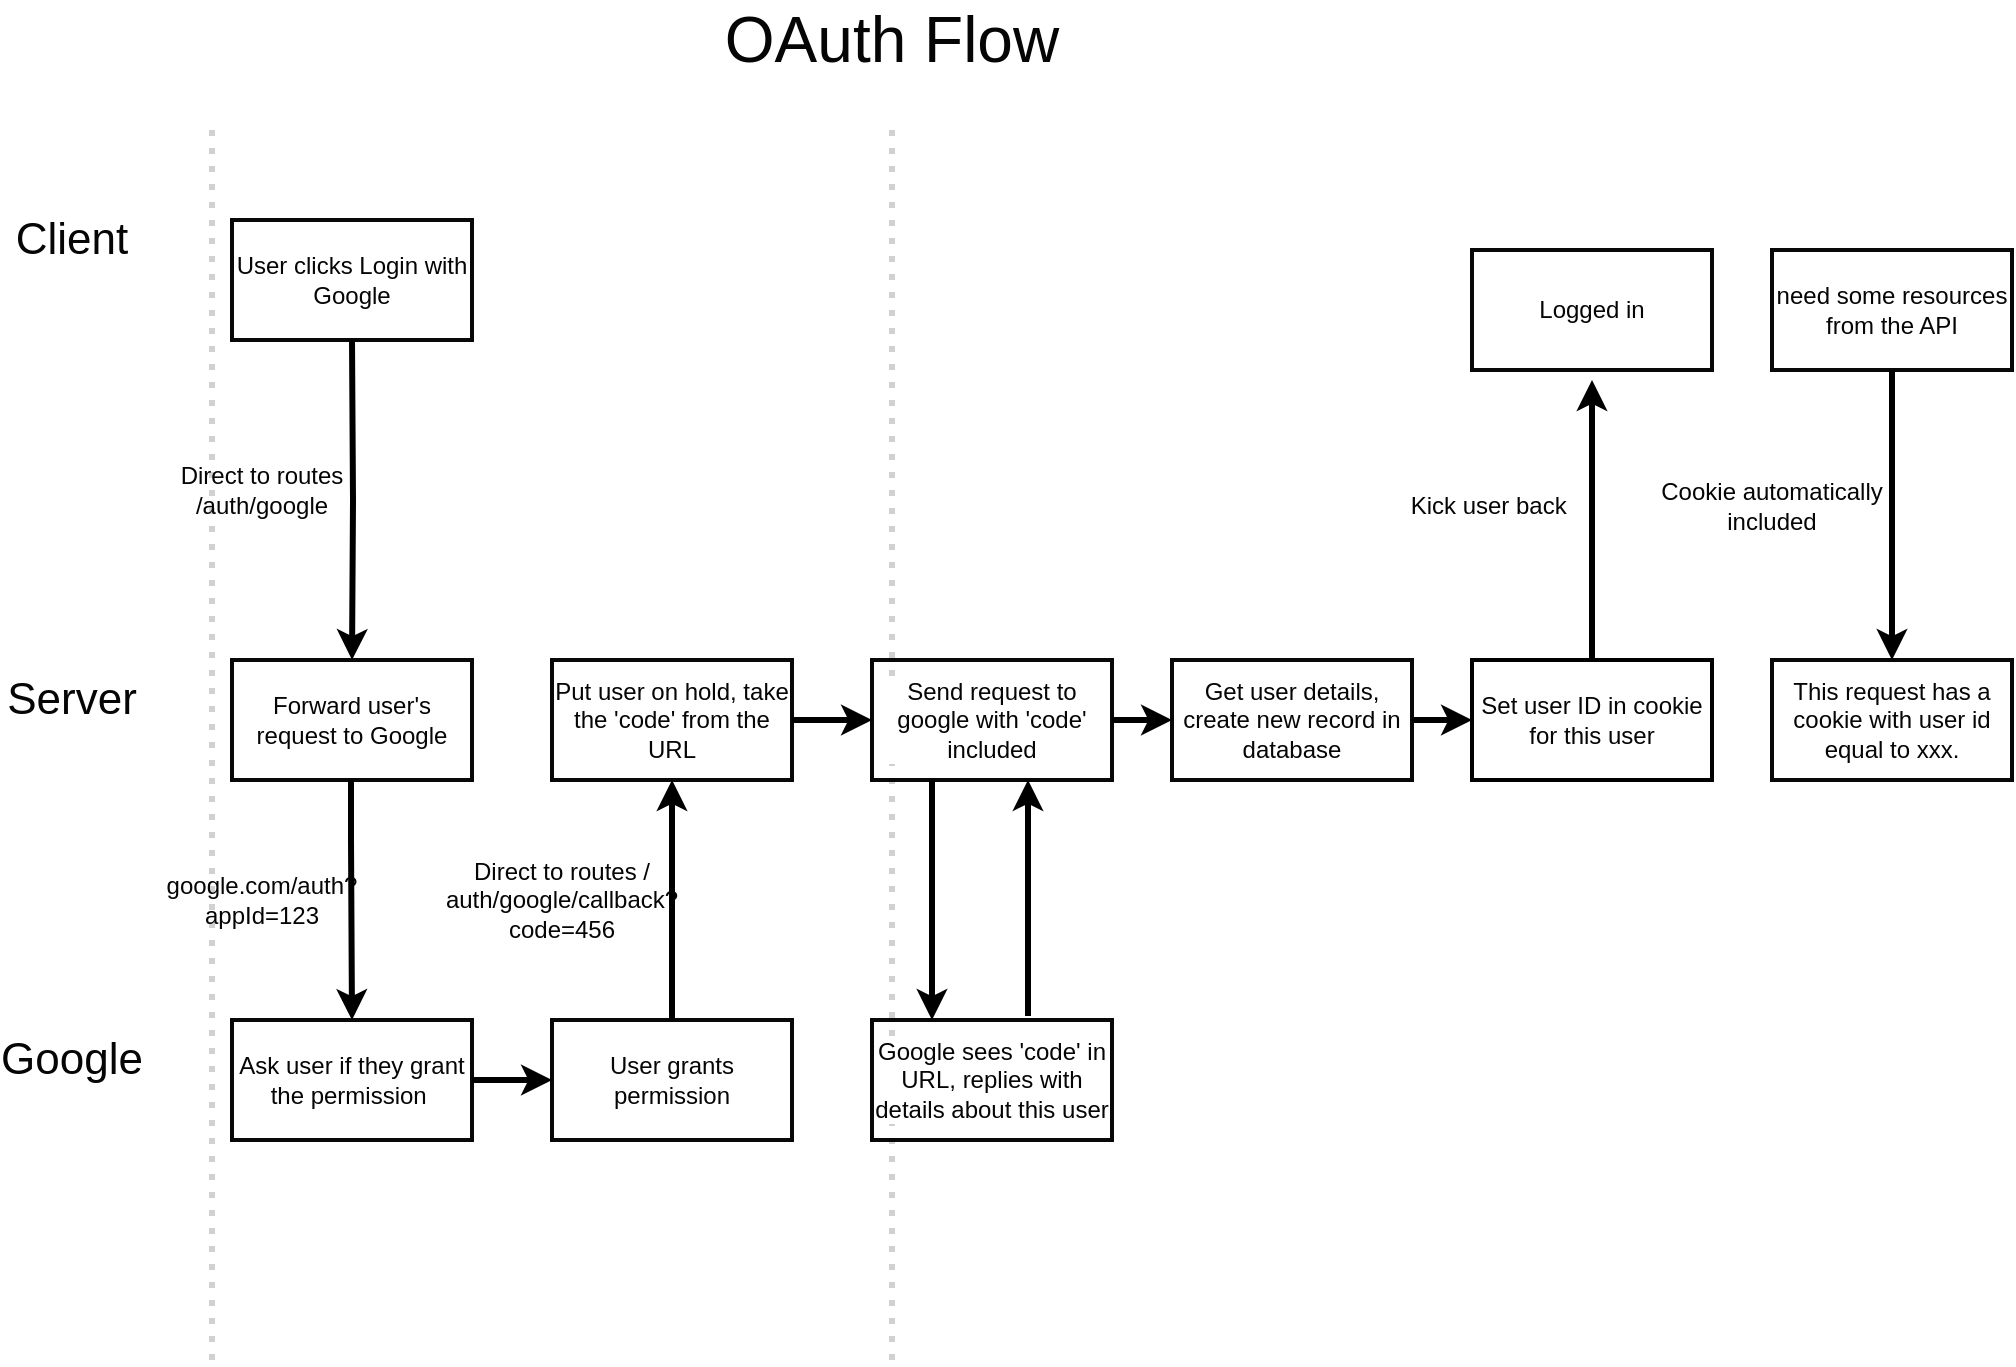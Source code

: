 <mxfile version="14.0.4" type="device"><diagram id="9bc33a3f-3db8-9ebd-eea1-89440c294d3e" name="003 - oauth"><mxGraphModel dx="772" dy="472" grid="1" gridSize="10" guides="1" tooltips="1" connect="1" arrows="1" fold="1" page="1" pageScale="1" pageWidth="1100" pageHeight="850" background="#ffffff" math="0" shadow="0"><root><mxCell id="0"/><mxCell id="1" parent="0"/><mxCell id="51" value="" style="endArrow=none;html=1;strokeWidth=3;fontSize=32;fontColor=#050505;fillColor=#f5f5f5;strokeColor=#D1D1D1;dashed=1;dashPattern=1 2;" parent="1" edge="1"><mxGeometry width="50" height="50" relative="1" as="geometry"><mxPoint x="580" y="830" as="sourcePoint"/><mxPoint x="580" y="210" as="targetPoint"/></mxGeometry></mxCell><mxCell id="12" value="OAuth Flow" style="text;html=1;strokeColor=none;fillColor=none;align=center;verticalAlign=middle;whiteSpace=wrap;rounded=0;shadow=0;fontSize=32;fontColor=#050505;" parent="1" vertex="1"><mxGeometry x="490" y="150" width="180" height="40" as="geometry"/></mxCell><mxCell id="13" value="" style="endArrow=none;html=1;strokeWidth=3;fontSize=32;fontColor=#050505;fillColor=#f5f5f5;strokeColor=#D1D1D1;dashed=1;dashPattern=1 2;" parent="1" edge="1"><mxGeometry width="50" height="50" relative="1" as="geometry"><mxPoint x="240" y="830" as="sourcePoint"/><mxPoint x="240" y="210" as="targetPoint"/></mxGeometry></mxCell><mxCell id="16" value="Server" style="text;html=1;strokeColor=none;fillColor=none;align=center;verticalAlign=middle;whiteSpace=wrap;rounded=0;shadow=0;fontSize=22;fontColor=#050505;" parent="1" vertex="1"><mxGeometry x="150" y="490" width="40" height="20" as="geometry"/></mxCell><mxCell id="18" value="Google" style="text;html=1;strokeColor=none;fillColor=none;align=center;verticalAlign=middle;whiteSpace=wrap;rounded=0;shadow=0;fontSize=22;fontColor=#050505;" parent="1" vertex="1"><mxGeometry x="150" y="670" width="40" height="20" as="geometry"/></mxCell><mxCell id="fevbNdU4zi8LO-xdDSmi-62" value="User clicks Login with Google" style="rounded=0;whiteSpace=wrap;html=1;shadow=0;strokeColor=#080808;strokeWidth=2;fillColor=#ffffff;fontSize=12;fontColor=#050505;align=center;labelBackgroundColor=#ffffff;" parent="1" vertex="1"><mxGeometry x="250" y="260" width="120" height="60" as="geometry"/></mxCell><mxCell id="fevbNdU4zi8LO-xdDSmi-63" value="Forward user's request to Google" style="rounded=0;whiteSpace=wrap;html=1;shadow=0;strokeColor=#080808;strokeWidth=2;fillColor=#ffffff;fontSize=12;fontColor=#050505;align=center;labelBackgroundColor=#ffffff;" parent="1" vertex="1"><mxGeometry x="250" y="480" width="120" height="60" as="geometry"/></mxCell><mxCell id="fevbNdU4zi8LO-xdDSmi-64" value="Ask user if they grant the permission&amp;nbsp;" style="rounded=0;whiteSpace=wrap;html=1;shadow=0;strokeColor=#080808;strokeWidth=2;fillColor=#ffffff;fontSize=12;fontColor=#050505;align=center;labelBackgroundColor=#ffffff;" parent="1" vertex="1"><mxGeometry x="250" y="660" width="120" height="60" as="geometry"/></mxCell><mxCell id="fevbNdU4zi8LO-xdDSmi-65" value="Direct to routes &lt;br&gt;/auth/google" style="text;html=1;strokeColor=none;fillColor=none;align=center;verticalAlign=middle;whiteSpace=wrap;rounded=0;shadow=0;labelBackgroundColor=none;fontSize=12;fontColor=#050505;rotation=0;" parent="1" vertex="1"><mxGeometry x="180" y="380" width="170" height="30" as="geometry"/></mxCell><mxCell id="fevbNdU4zi8LO-xdDSmi-66" style="edgeStyle=orthogonalEdgeStyle;rounded=0;html=1;exitX=1;exitY=0.5;entryX=0.5;entryY=0;startArrow=none;startFill=0;jettySize=auto;orthogonalLoop=1;strokeWidth=3;fontSize=22;fontColor=#050505;entryDx=0;entryDy=0;" parent="1" target="fevbNdU4zi8LO-xdDSmi-63" edge="1"><mxGeometry relative="1" as="geometry"><mxPoint x="310" y="320" as="sourcePoint"/><mxPoint x="530" y="320" as="targetPoint"/></mxGeometry></mxCell><mxCell id="fevbNdU4zi8LO-xdDSmi-67" value="google.com/auth?appId=123" style="text;html=1;strokeColor=none;fillColor=none;align=center;verticalAlign=middle;whiteSpace=wrap;rounded=0;shadow=0;labelBackgroundColor=none;fontSize=12;fontColor=#050505;rotation=0;" parent="1" vertex="1"><mxGeometry x="205" y="585" width="120" height="30" as="geometry"/></mxCell><mxCell id="fevbNdU4zi8LO-xdDSmi-68" style="edgeStyle=orthogonalEdgeStyle;rounded=0;html=1;exitX=1;exitY=0.5;startArrow=none;startFill=0;jettySize=auto;orthogonalLoop=1;strokeWidth=3;fontSize=22;fontColor=#050505;" parent="1" edge="1"><mxGeometry relative="1" as="geometry"><mxPoint x="309.5" y="540" as="sourcePoint"/><mxPoint x="310" y="660" as="targetPoint"/><Array as="points"><mxPoint x="310" y="570"/><mxPoint x="310" y="570"/></Array></mxGeometry></mxCell><mxCell id="fevbNdU4zi8LO-xdDSmi-69" value="User grants permission" style="rounded=0;whiteSpace=wrap;html=1;shadow=0;strokeColor=#080808;strokeWidth=2;fillColor=#ffffff;fontSize=12;fontColor=#050505;align=center;labelBackgroundColor=#ffffff;" parent="1" vertex="1"><mxGeometry x="410" y="660" width="120" height="60" as="geometry"/></mxCell><mxCell id="fevbNdU4zi8LO-xdDSmi-72" style="edgeStyle=orthogonalEdgeStyle;rounded=0;html=1;exitX=1;exitY=0.5;entryX=0;entryY=0.5;startArrow=none;startFill=0;jettySize=auto;orthogonalLoop=1;strokeWidth=3;fontSize=12;fontColor=#050505;entryDx=0;entryDy=0;exitDx=0;exitDy=0;" parent="1" source="fevbNdU4zi8LO-xdDSmi-64" target="fevbNdU4zi8LO-xdDSmi-69" edge="1"><mxGeometry relative="1" as="geometry"><mxPoint x="170" y="330" as="sourcePoint"/><mxPoint x="170" y="383" as="targetPoint"/></mxGeometry></mxCell><mxCell id="fevbNdU4zi8LO-xdDSmi-73" value="Put user on hold, take the 'code' from the URL" style="rounded=0;whiteSpace=wrap;html=1;shadow=0;strokeColor=#080808;strokeWidth=2;fillColor=#ffffff;fontSize=12;fontColor=#050505;align=center;labelBackgroundColor=#ffffff;" parent="1" vertex="1"><mxGeometry x="410" y="480" width="120" height="60" as="geometry"/></mxCell><mxCell id="fevbNdU4zi8LO-xdDSmi-74" style="edgeStyle=orthogonalEdgeStyle;rounded=0;html=1;startArrow=none;startFill=0;jettySize=auto;orthogonalLoop=1;strokeWidth=3;fontSize=22;fontColor=#050505;entryX=0.5;entryY=1;entryDx=0;entryDy=0;exitX=0.5;exitY=0;exitDx=0;exitDy=0;" parent="1" source="fevbNdU4zi8LO-xdDSmi-69" target="fevbNdU4zi8LO-xdDSmi-73" edge="1"><mxGeometry relative="1" as="geometry"><mxPoint x="350" y="600" as="sourcePoint"/><mxPoint x="320" y="670" as="targetPoint"/><Array as="points"><mxPoint x="470" y="600"/><mxPoint x="470" y="600"/></Array></mxGeometry></mxCell><mxCell id="fevbNdU4zi8LO-xdDSmi-75" value="Direct to routes / auth/google/callback?code=456" style="text;html=1;strokeColor=none;fillColor=none;align=center;verticalAlign=middle;whiteSpace=wrap;rounded=0;shadow=0;labelBackgroundColor=none;fontSize=12;fontColor=#050505;" parent="1" vertex="1"><mxGeometry x="380" y="585" width="70" height="30" as="geometry"/></mxCell><mxCell id="fevbNdU4zi8LO-xdDSmi-76" value="Send request to google with 'code' included" style="rounded=0;whiteSpace=wrap;html=1;shadow=0;strokeColor=#080808;strokeWidth=2;fillColor=none;fontSize=12;fontColor=#050505;align=center;labelBackgroundColor=#ffffff;" parent="1" vertex="1"><mxGeometry x="570" y="480" width="120" height="60" as="geometry"/></mxCell><mxCell id="fevbNdU4zi8LO-xdDSmi-78" style="edgeStyle=orthogonalEdgeStyle;rounded=0;html=1;exitX=1;exitY=0.5;entryX=0;entryY=0.5;startArrow=none;startFill=0;jettySize=auto;orthogonalLoop=1;strokeWidth=3;fontSize=12;fontColor=#050505;entryDx=0;entryDy=0;exitDx=0;exitDy=0;" parent="1" source="fevbNdU4zi8LO-xdDSmi-73" target="fevbNdU4zi8LO-xdDSmi-76" edge="1"><mxGeometry relative="1" as="geometry"><mxPoint x="380" y="700" as="sourcePoint"/><mxPoint x="420" y="700" as="targetPoint"/></mxGeometry></mxCell><mxCell id="fevbNdU4zi8LO-xdDSmi-79" value="Get user details, create new record in database" style="rounded=0;whiteSpace=wrap;html=1;shadow=0;strokeColor=#080808;strokeWidth=2;fillColor=#ffffff;fontSize=12;fontColor=#050505;align=center;labelBackgroundColor=#ffffff;" parent="1" vertex="1"><mxGeometry x="720" y="480" width="120" height="60" as="geometry"/></mxCell><mxCell id="fevbNdU4zi8LO-xdDSmi-80" style="edgeStyle=orthogonalEdgeStyle;rounded=0;html=1;entryX=0;entryY=0.5;startArrow=none;startFill=0;jettySize=auto;orthogonalLoop=1;strokeWidth=3;fontSize=12;fontColor=#050505;entryDx=0;entryDy=0;" parent="1" target="fevbNdU4zi8LO-xdDSmi-79" edge="1"><mxGeometry relative="1" as="geometry"><mxPoint x="690" y="510" as="sourcePoint"/><mxPoint x="580" y="520" as="targetPoint"/></mxGeometry></mxCell><mxCell id="fevbNdU4zi8LO-xdDSmi-81" value="Set user ID in cookie for this user" style="rounded=0;whiteSpace=wrap;html=1;shadow=0;strokeColor=#000000;strokeWidth=2;fillColor=#ffffff;fontSize=12;fontColor=#050505;align=center;labelBackgroundColor=#ffffff;" parent="1" vertex="1"><mxGeometry x="870" y="480" width="120" height="60" as="geometry"/></mxCell><mxCell id="fevbNdU4zi8LO-xdDSmi-84" style="edgeStyle=orthogonalEdgeStyle;rounded=0;html=1;exitX=1;exitY=0.5;entryX=0;entryY=0.5;startArrow=none;startFill=0;jettySize=auto;orthogonalLoop=1;strokeWidth=3;fontSize=12;fontColor=#050505;entryDx=0;entryDy=0;exitDx=0;exitDy=0;" parent="1" source="fevbNdU4zi8LO-xdDSmi-79" target="fevbNdU4zi8LO-xdDSmi-81" edge="1"><mxGeometry relative="1" as="geometry"><mxPoint x="540" y="520" as="sourcePoint"/><mxPoint x="580" y="520" as="targetPoint"/></mxGeometry></mxCell><mxCell id="fevbNdU4zi8LO-xdDSmi-85" value="Logged in" style="rounded=0;whiteSpace=wrap;html=1;shadow=0;strokeColor=#080808;strokeWidth=2;fillColor=#ffffff;fontSize=12;fontColor=#050505;align=center;labelBackgroundColor=#ffffff;" parent="1" vertex="1"><mxGeometry x="870" y="275" width="120" height="60" as="geometry"/></mxCell><mxCell id="fevbNdU4zi8LO-xdDSmi-86" style="edgeStyle=orthogonalEdgeStyle;rounded=0;html=1;startArrow=none;startFill=0;jettySize=auto;orthogonalLoop=1;strokeWidth=3;fontSize=22;fontColor=#050505;exitX=0.5;exitY=0;exitDx=0;exitDy=0;" parent="1" source="fevbNdU4zi8LO-xdDSmi-81" edge="1"><mxGeometry relative="1" as="geometry"><mxPoint x="929.5" y="463" as="sourcePoint"/><mxPoint x="930" y="340" as="targetPoint"/><Array as="points"><mxPoint x="930" y="403"/></Array></mxGeometry></mxCell><mxCell id="fevbNdU4zi8LO-xdDSmi-87" value="Kick user back&amp;nbsp;" style="text;html=1;strokeColor=none;fillColor=none;align=center;verticalAlign=middle;whiteSpace=wrap;rounded=0;shadow=0;labelBackgroundColor=none;fontSize=12;fontColor=#050505;" parent="1" vertex="1"><mxGeometry x="820" y="388" width="120" height="30" as="geometry"/></mxCell><mxCell id="fevbNdU4zi8LO-xdDSmi-88" value="need some resources from the API" style="rounded=0;whiteSpace=wrap;html=1;shadow=0;strokeColor=#080808;strokeWidth=2;fillColor=#ffffff;fontSize=12;fontColor=#050505;align=center;labelBackgroundColor=#ffffff;" parent="1" vertex="1"><mxGeometry x="1020" y="275" width="120" height="60" as="geometry"/></mxCell><mxCell id="fevbNdU4zi8LO-xdDSmi-89" value="This request has a cookie with user id equal to xxx." style="rounded=0;whiteSpace=wrap;html=1;shadow=0;strokeColor=#080808;strokeWidth=2;fillColor=none;fontSize=12;fontColor=#050505;align=center;labelBackgroundColor=#ffffff;" parent="1" vertex="1"><mxGeometry x="1020" y="480" width="120" height="60" as="geometry"/></mxCell><mxCell id="fevbNdU4zi8LO-xdDSmi-90" value="Cookie automatically included" style="text;html=1;strokeColor=none;fillColor=none;align=center;verticalAlign=middle;whiteSpace=wrap;rounded=0;shadow=0;labelBackgroundColor=none;fontSize=12;fontColor=#050505;" parent="1" vertex="1"><mxGeometry x="960" y="388" width="120" height="30" as="geometry"/></mxCell><mxCell id="fevbNdU4zi8LO-xdDSmi-91" style="edgeStyle=orthogonalEdgeStyle;rounded=0;html=1;startArrow=none;startFill=0;jettySize=auto;orthogonalLoop=1;strokeWidth=3;fontSize=22;fontColor=#050505;exitX=0.5;exitY=1;exitDx=0;exitDy=0;entryX=0.5;entryY=0;entryDx=0;entryDy=0;" parent="1" source="fevbNdU4zi8LO-xdDSmi-88" target="fevbNdU4zi8LO-xdDSmi-89" edge="1"><mxGeometry relative="1" as="geometry"><mxPoint x="940" y="490" as="sourcePoint"/><mxPoint x="940" y="350" as="targetPoint"/><Array as="points"><mxPoint x="1080" y="440"/><mxPoint x="1080" y="440"/></Array></mxGeometry></mxCell><mxCell id="fevbNdU4zi8LO-xdDSmi-92" value="Google sees 'code' in URL, replies with details about this user" style="rounded=0;whiteSpace=wrap;html=1;shadow=0;strokeColor=#080808;strokeWidth=2;fillColor=none;fontSize=12;fontColor=#050505;align=center;labelBackgroundColor=#ffffff;" parent="1" vertex="1"><mxGeometry x="570" y="660" width="120" height="60" as="geometry"/></mxCell><mxCell id="fevbNdU4zi8LO-xdDSmi-93" style="edgeStyle=orthogonalEdgeStyle;rounded=0;html=1;startArrow=none;startFill=0;jettySize=auto;orthogonalLoop=1;strokeWidth=3;fontSize=12;fontColor=#050505;entryX=0.25;entryY=0;entryDx=0;entryDy=0;exitX=0.25;exitY=1;exitDx=0;exitDy=0;" parent="1" source="fevbNdU4zi8LO-xdDSmi-76" target="fevbNdU4zi8LO-xdDSmi-92" edge="1"><mxGeometry relative="1" as="geometry"><mxPoint x="530" y="690" as="sourcePoint"/><mxPoint x="420" y="700" as="targetPoint"/></mxGeometry></mxCell><mxCell id="fevbNdU4zi8LO-xdDSmi-94" style="edgeStyle=orthogonalEdgeStyle;rounded=0;html=1;exitX=0.65;exitY=-0.033;startArrow=none;startFill=0;jettySize=auto;orthogonalLoop=1;strokeWidth=3;fontSize=12;fontColor=#050505;exitDx=0;exitDy=0;exitPerimeter=0;" parent="1" source="fevbNdU4zi8LO-xdDSmi-92" edge="1"><mxGeometry relative="1" as="geometry"><mxPoint x="540" y="520" as="sourcePoint"/><mxPoint x="648" y="540" as="targetPoint"/></mxGeometry></mxCell><mxCell id="14" value="Client" style="text;html=1;strokeColor=none;fillColor=none;align=center;verticalAlign=middle;whiteSpace=wrap;rounded=0;shadow=0;fontSize=22;fontColor=#050505;" parent="1" vertex="1"><mxGeometry x="150" y="260" width="40" height="20" as="geometry"/></mxCell></root></mxGraphModel></diagram></mxfile>